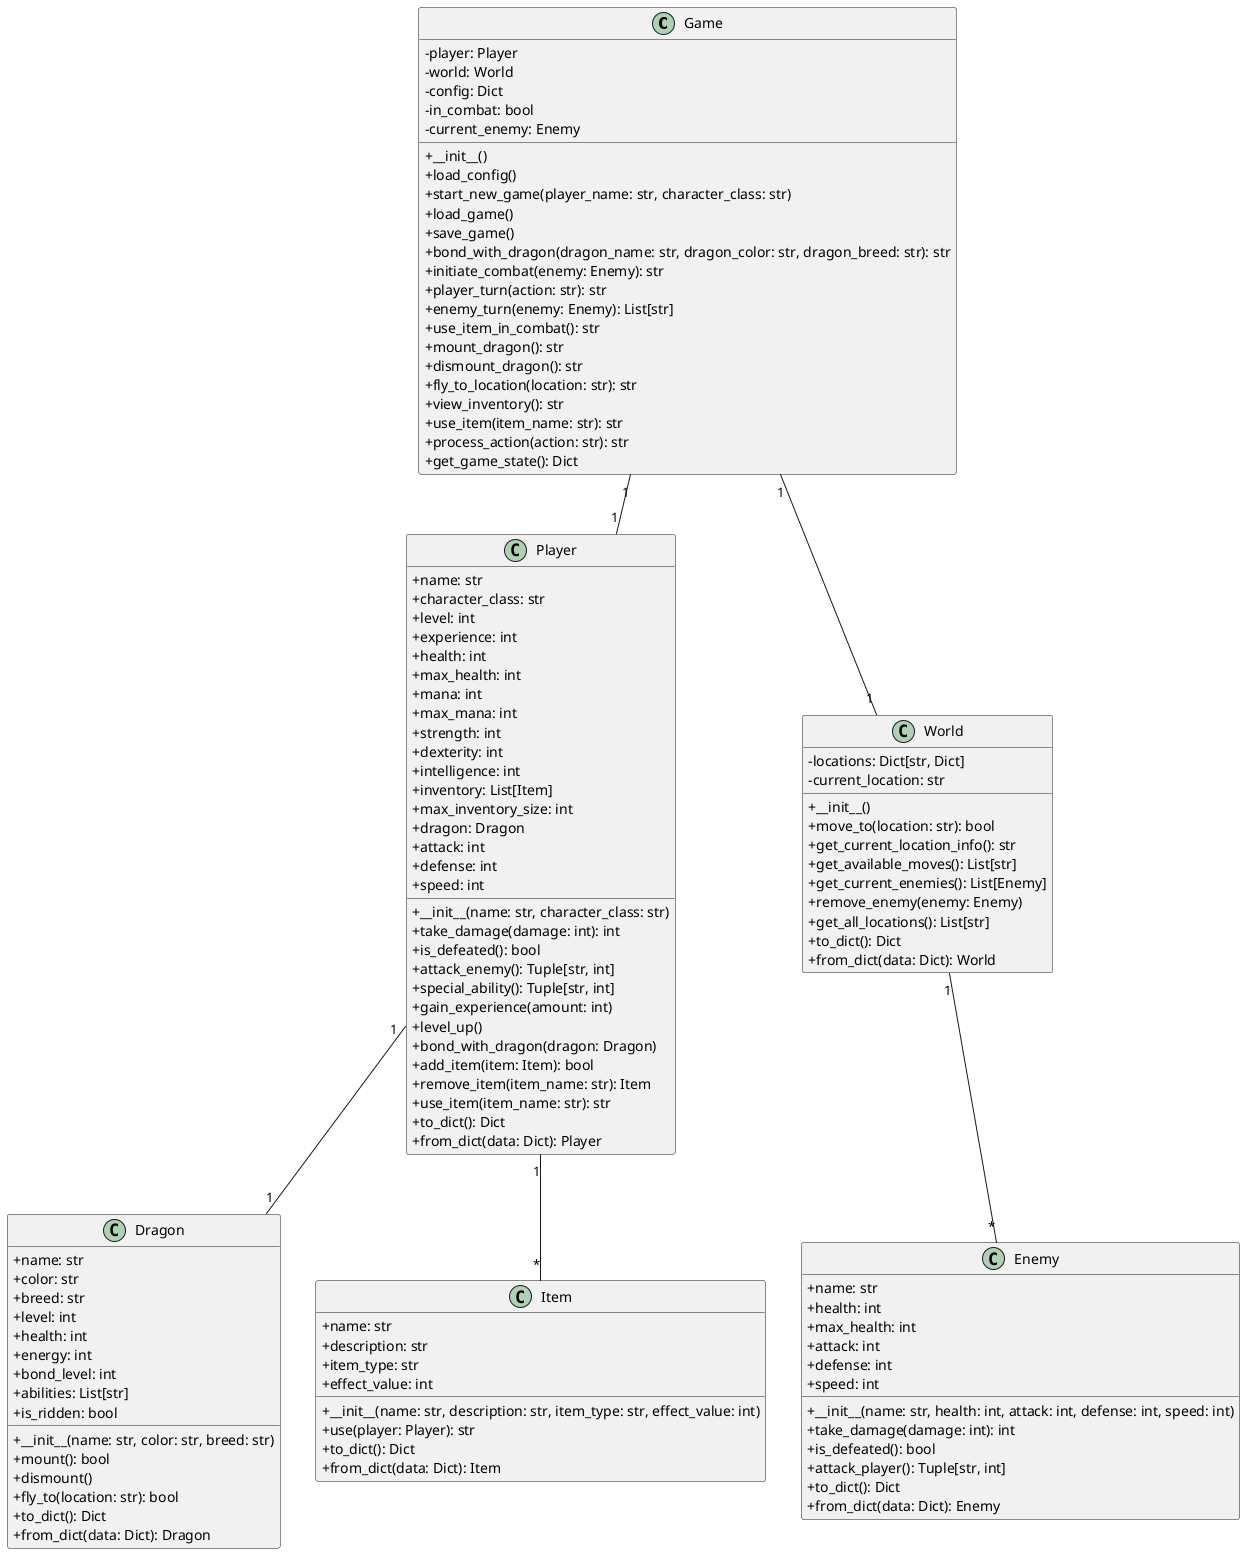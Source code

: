 @startuml
skinparam classAttributeIconSize 0

class Game {
  -player: Player
  -world: World
  -config: Dict
  -in_combat: bool
  -current_enemy: Enemy
  +__init__()
  +load_config()
  +start_new_game(player_name: str, character_class: str)
  +load_game()
  +save_game()
  +bond_with_dragon(dragon_name: str, dragon_color: str, dragon_breed: str): str
  +initiate_combat(enemy: Enemy): str
  +player_turn(action: str): str
  +enemy_turn(enemy: Enemy): List[str]
  +use_item_in_combat(): str
  +mount_dragon(): str
  +dismount_dragon(): str
  +fly_to_location(location: str): str
  +view_inventory(): str
  +use_item(item_name: str): str
  +process_action(action: str): str
  +get_game_state(): Dict
}

class Player {
  +name: str
  +character_class: str
  +level: int
  +experience: int
  +health: int
  +max_health: int
  +mana: int
  +max_mana: int
  +strength: int
  +dexterity: int
  +intelligence: int
  +inventory: List[Item]
  +max_inventory_size: int
  +dragon: Dragon
  +attack: int
  +defense: int
  +speed: int
  +__init__(name: str, character_class: str)
  +take_damage(damage: int): int
  +is_defeated(): bool
  +attack_enemy(): Tuple[str, int]
  +special_ability(): Tuple[str, int]
  +gain_experience(amount: int)
  +level_up()
  +bond_with_dragon(dragon: Dragon)
  +add_item(item: Item): bool
  +remove_item(item_name: str): Item
  +use_item(item_name: str): str
  +to_dict(): Dict
  +from_dict(data: Dict): Player
}

class Dragon {
  +name: str
  +color: str
  +breed: str
  +level: int
  +health: int
  +energy: int
  +bond_level: int
  +abilities: List[str]
  +is_ridden: bool
  +__init__(name: str, color: str, breed: str)
  +mount(): bool
  +dismount()
  +fly_to(location: str): bool
  +to_dict(): Dict
  +from_dict(data: Dict): Dragon
}

class World {
  -locations: Dict[str, Dict]
  -current_location: str
  +__init__()
  +move_to(location: str): bool
  +get_current_location_info(): str
  +get_available_moves(): List[str]
  +get_current_enemies(): List[Enemy]
  +remove_enemy(enemy: Enemy)
  +get_all_locations(): List[str]
  +to_dict(): Dict
  +from_dict(data: Dict): World
}

class Enemy {
  +name: str
  +health: int
  +max_health: int
  +attack: int
  +defense: int
  +speed: int
  +__init__(name: str, health: int, attack: int, defense: int, speed: int)
  +take_damage(damage: int): int
  +is_defeated(): bool
  +attack_player(): Tuple[str, int]
  +to_dict(): Dict
  +from_dict(data: Dict): Enemy
}

class Item {
  +name: str
  +description: str
  +item_type: str
  +effect_value: int
  +__init__(name: str, description: str, item_type: str, effect_value: int)
  +use(player: Player): str
  +to_dict(): Dict
  +from_dict(data: Dict): Item
}

Game "1" -- "1" Player
Game "1" -- "1" World
World "1" -- "*" Enemy
Player "1" -- "1" Dragon
Player "1" -- "*" Item
@enduml
